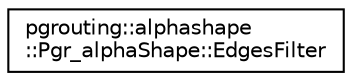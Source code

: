 digraph "Graphical Class Hierarchy"
{
  edge [fontname="Helvetica",fontsize="10",labelfontname="Helvetica",labelfontsize="10"];
  node [fontname="Helvetica",fontsize="10",shape=record];
  rankdir="LR";
  Node0 [label="pgrouting::alphashape\l::Pgr_alphaShape::EdgesFilter",height=0.2,width=0.4,color="black", fillcolor="white", style="filled",URL="$structpgrouting_1_1alphashape_1_1Pgr__alphaShape_1_1EdgesFilter.html"];
}
